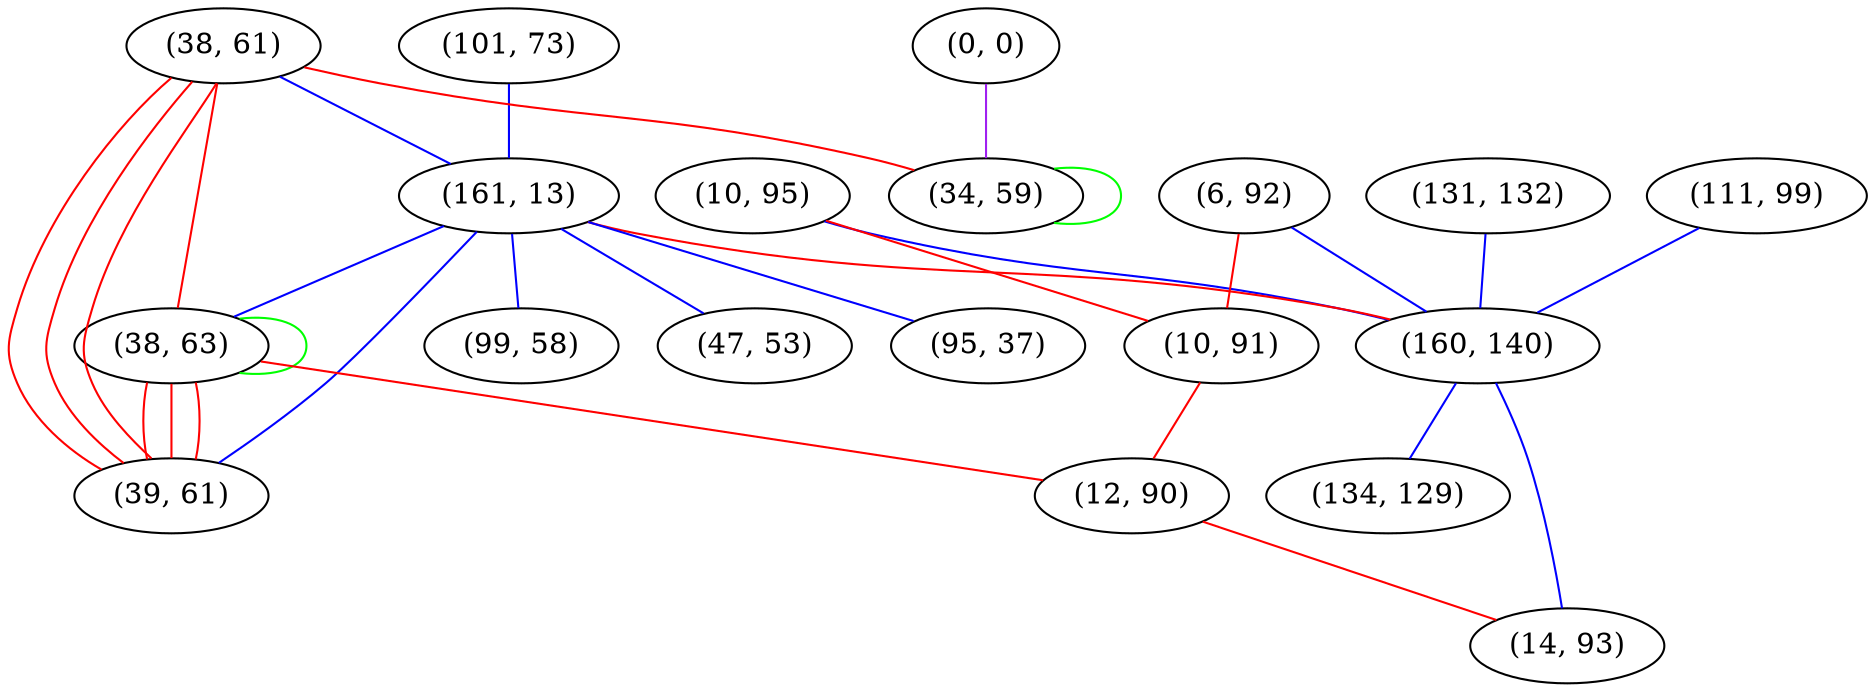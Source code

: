 graph "" {
"(10, 95)";
"(101, 73)";
"(0, 0)";
"(38, 61)";
"(161, 13)";
"(6, 92)";
"(131, 132)";
"(47, 53)";
"(38, 63)";
"(111, 99)";
"(160, 140)";
"(10, 91)";
"(95, 37)";
"(12, 90)";
"(99, 58)";
"(39, 61)";
"(34, 59)";
"(134, 129)";
"(14, 93)";
"(10, 95)" -- "(10, 91)"  [color=red, key=0, weight=1];
"(10, 95)" -- "(160, 140)"  [color=blue, key=0, weight=3];
"(101, 73)" -- "(161, 13)"  [color=blue, key=0, weight=3];
"(0, 0)" -- "(34, 59)"  [color=purple, key=0, weight=4];
"(38, 61)" -- "(34, 59)"  [color=red, key=0, weight=1];
"(38, 61)" -- "(39, 61)"  [color=red, key=0, weight=1];
"(38, 61)" -- "(39, 61)"  [color=red, key=1, weight=1];
"(38, 61)" -- "(39, 61)"  [color=red, key=2, weight=1];
"(38, 61)" -- "(38, 63)"  [color=red, key=0, weight=1];
"(38, 61)" -- "(161, 13)"  [color=blue, key=0, weight=3];
"(161, 13)" -- "(95, 37)"  [color=blue, key=0, weight=3];
"(161, 13)" -- "(47, 53)"  [color=blue, key=0, weight=3];
"(161, 13)" -- "(38, 63)"  [color=blue, key=0, weight=3];
"(161, 13)" -- "(160, 140)"  [color=red, key=0, weight=1];
"(161, 13)" -- "(99, 58)"  [color=blue, key=0, weight=3];
"(161, 13)" -- "(39, 61)"  [color=blue, key=0, weight=3];
"(6, 92)" -- "(10, 91)"  [color=red, key=0, weight=1];
"(6, 92)" -- "(160, 140)"  [color=blue, key=0, weight=3];
"(131, 132)" -- "(160, 140)"  [color=blue, key=0, weight=3];
"(38, 63)" -- "(12, 90)"  [color=red, key=0, weight=1];
"(38, 63)" -- "(39, 61)"  [color=red, key=0, weight=1];
"(38, 63)" -- "(39, 61)"  [color=red, key=1, weight=1];
"(38, 63)" -- "(39, 61)"  [color=red, key=2, weight=1];
"(38, 63)" -- "(38, 63)"  [color=green, key=0, weight=2];
"(111, 99)" -- "(160, 140)"  [color=blue, key=0, weight=3];
"(160, 140)" -- "(134, 129)"  [color=blue, key=0, weight=3];
"(160, 140)" -- "(14, 93)"  [color=blue, key=0, weight=3];
"(10, 91)" -- "(12, 90)"  [color=red, key=0, weight=1];
"(12, 90)" -- "(14, 93)"  [color=red, key=0, weight=1];
"(34, 59)" -- "(34, 59)"  [color=green, key=0, weight=2];
}
